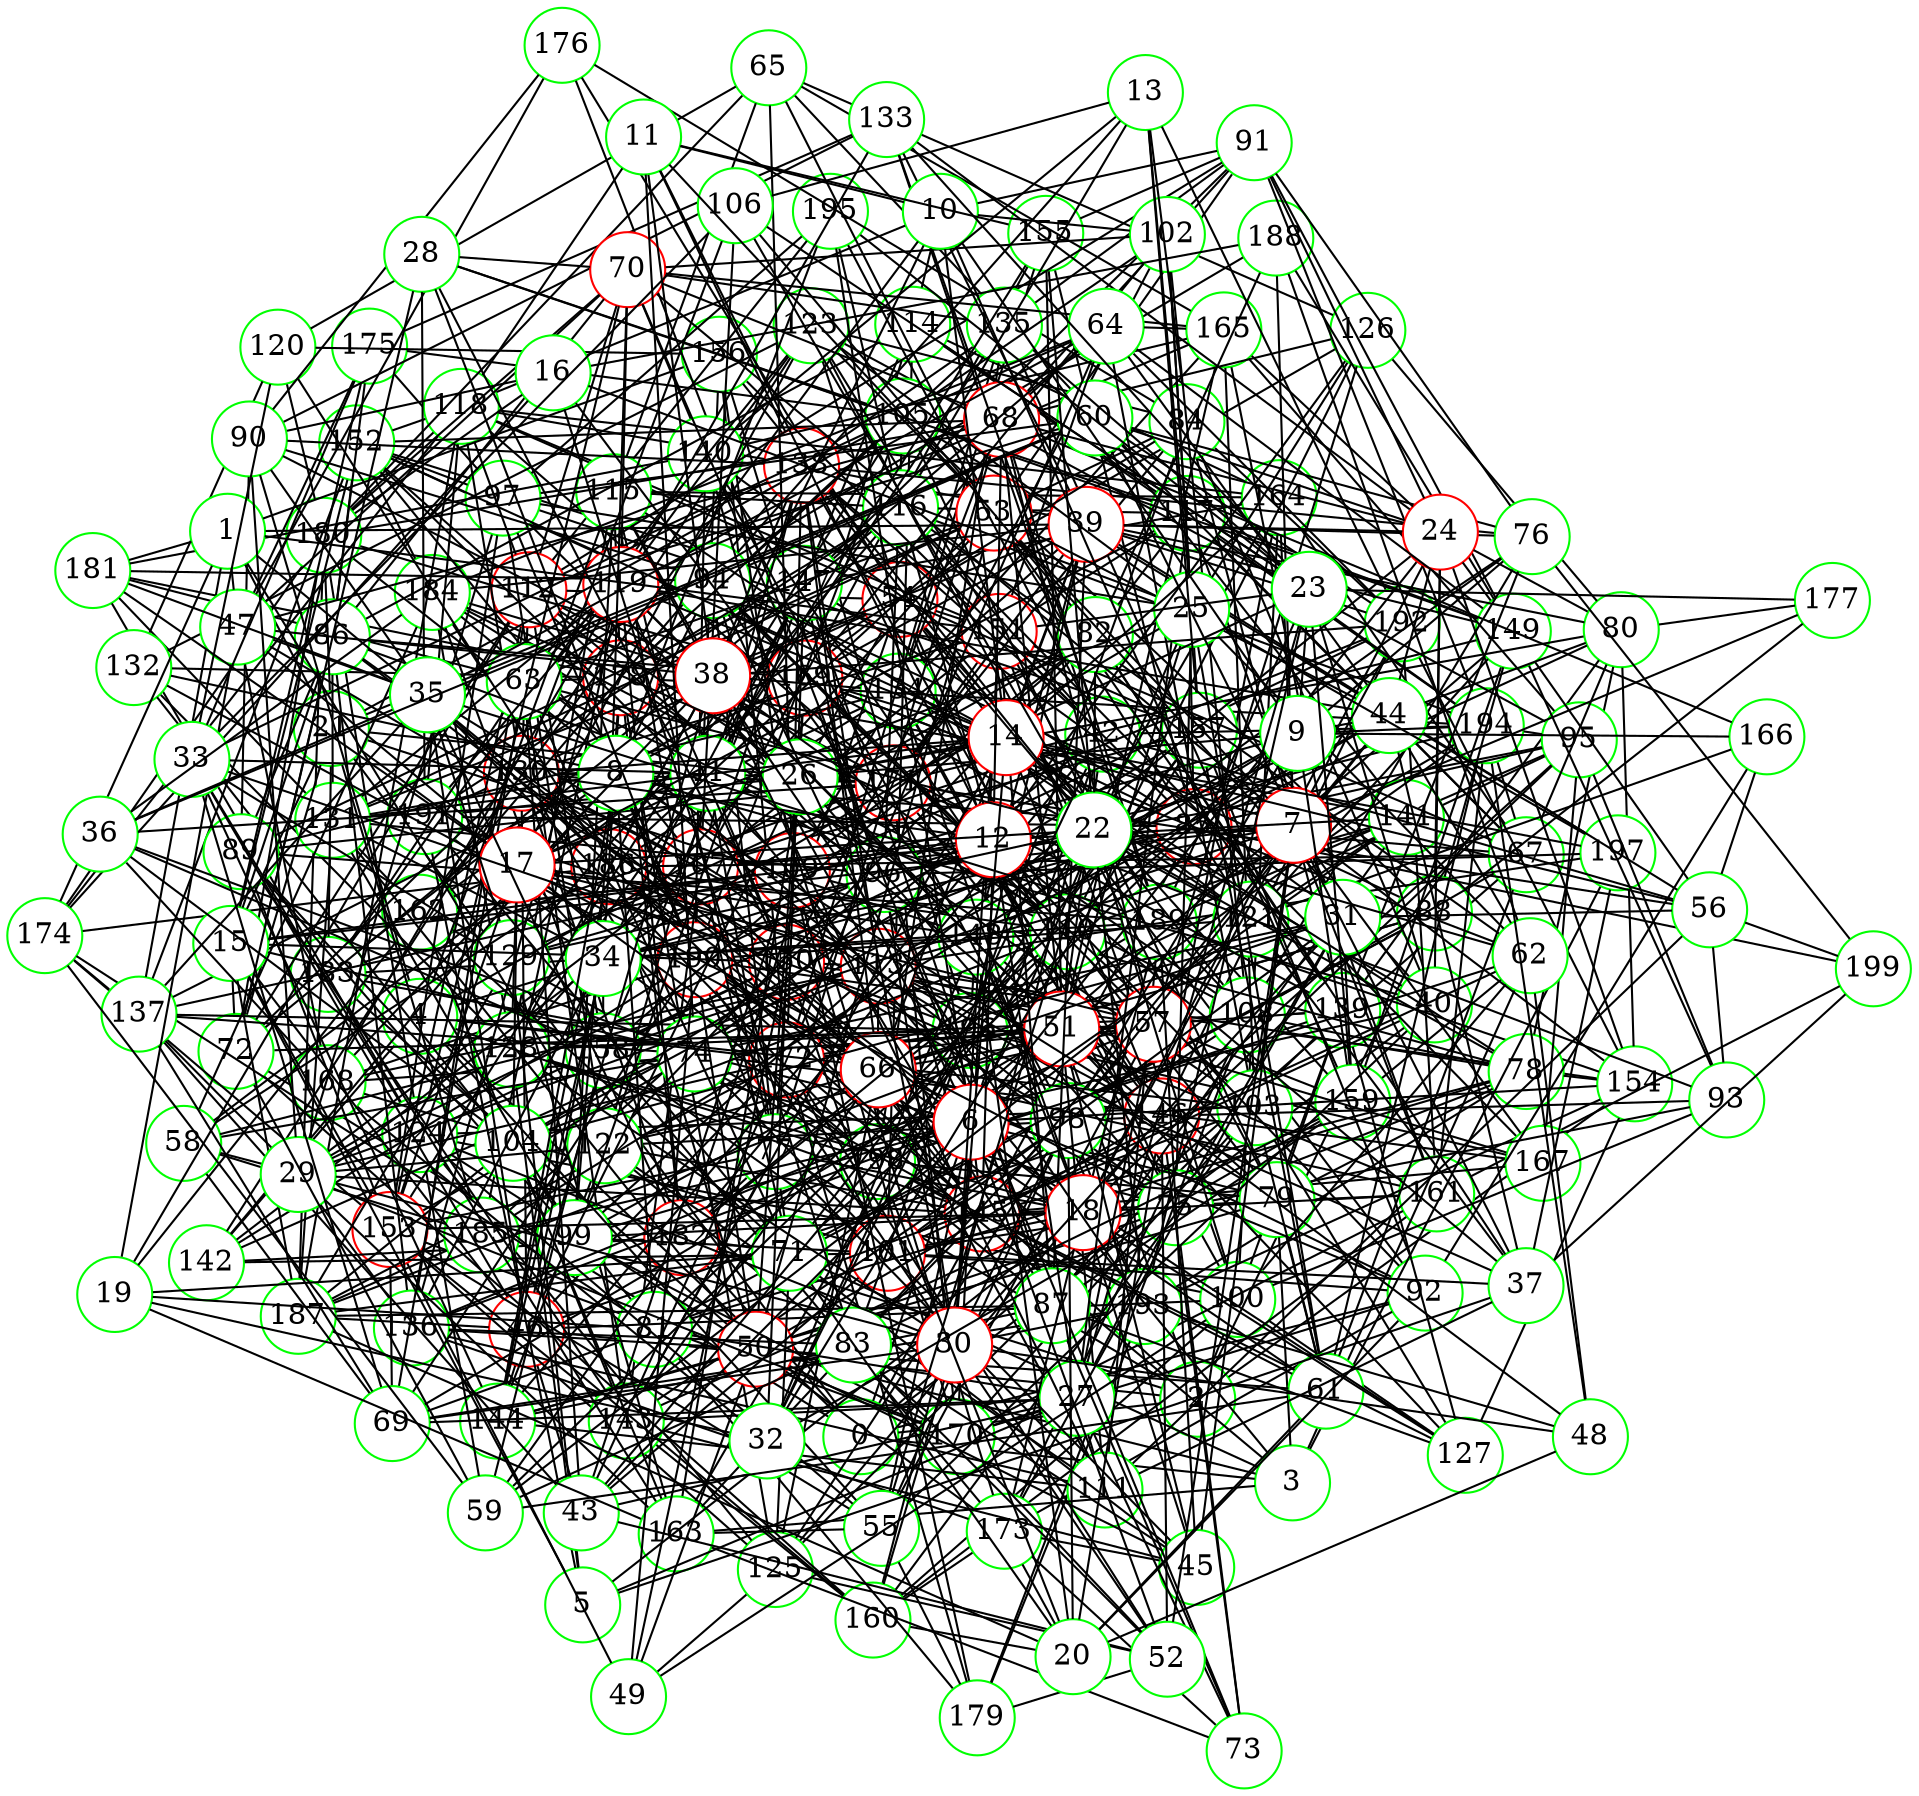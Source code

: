graph {
graph ["layout"="fdp"]
node ["style"="filled","fillcolor"="white","fixedsize"="true","shape"="circle"]
"0" ["color"="green"]
"2" ["color"="green"]
"100" ["color"="green"]
"160" ["color"="green"]
"161" ["color"="green"]
"192" ["color"="green"]
"194" ["color"="green"]
"196" ["color"="green"]
"199" ["color"="green"]
"170" ["color"="green"]
"171" ["color"="red"]
"183" ["color"="green"]
"173" ["color"="green"]
"164" ["color"="green"]
"134" ["color"="green"]
"162" ["color"="green"]
"193" ["color"="green"]
"181" ["color"="green"]
"165" ["color"="green"]
"152" ["color"="green"]
"178" ["color"="red"]
"182" ["color"="red"]
"198" ["color"="green"]
"184" ["color"="green"]
"186" ["color"="red"]
"155" ["color"="green"]
"139" ["color"="green"]
"168" ["color"="green"]
"190" ["color"="red"]
"151" ["color"="red"]
"189" ["color"="green"]
"124" ["color"="green"]
"180" ["color"="green"]
"187" ["color"="green"]
"150" ["color"="red"]
"154" ["color"="green"]
"158" ["color"="green"]
"153" ["color"="red"]
"174" ["color"="green"]
"125" ["color"="green"]
"146" ["color"="red"]
"159" ["color"="green"]
"127" ["color"="green"]
"145" ["color"="red"]
"167" ["color"="green"]
"156" ["color"="green"]
"172" ["color"="red"]
"179" ["color"="green"]
"54" ["color"="red"]
"75" ["color"="green"]
"101" ["color"="red"]
"108" ["color"="green"]
"128" ["color"="green"]
"132" ["color"="green"]
"142" ["color"="green"]
"114" ["color"="green"]
"117" ["color"="green"]
"149" ["color"="green"]
"188" ["color"="green"]
"169" ["color"="red"]
"107" ["color"="red"]
"130" ["color"="red"]
"138" ["color"="red"]
"143" ["color"="green"]
"157" ["color"="green"]
"78" ["color"="green"]
"80" ["color"="green"]
"177" ["color"="green"]
"85" ["color"="red"]
"147" ["color"="green"]
"148" ["color"="green"]
"95" ["color"="green"]
"96" ["color"="green"]
"97" ["color"="green"]
"195" ["color"="green"]
"122" ["color"="green"]
"144" ["color"="green"]
"175" ["color"="green"]
"131" ["color"="green"]
"197" ["color"="green"]
"105" ["color"="green"]
"112" ["color"="red"]
"136" ["color"="green"]
"118" ["color"="green"]
"191" ["color"="green"]
"176" ["color"="green"]
"185" ["color"="green"]
"123" ["color"="green"]
"126" ["color"="green"]
"81" ["color"="green"]
"103" ["color"="green"]
"88" ["color"="green"]
"94" ["color"="green"]
"110" ["color"="green"]
"141" ["color"="green"]
"113" ["color"="red"]
"115" ["color"="green"]
"116" ["color"="green"]
"129" ["color"="green"]
"163" ["color"="green"]
"121" ["color"="green"]
"166" ["color"="green"]
"109" ["color"="red"]
"137" ["color"="green"]
"79" ["color"="green"]
"93" ["color"="green"]
"58" ["color"="green"]
"69" ["color"="green"]
"74" ["color"="green"]
"92" ["color"="green"]
"98" ["color"="green"]
"140" ["color"="green"]
"77" ["color"="green"]
"111" ["color"="green"]
"46" ["color"="red"]
"3" ["color"="green"]
"50" ["color"="red"]
"53" ["color"="red"]
"65" ["color"="green"]
"120" ["color"="green"]
"84" ["color"="green"]
"91" ["color"="green"]
"135" ["color"="green"]
"63" ["color"="green"]
"71" ["color"="green"]
"119" ["color"="red"]
"133" ["color"="green"]
"61" ["color"="green"]
"67" ["color"="green"]
"41" ["color"="green"]
"86" ["color"="green"]
"89" ["color"="green"]
"99" ["color"="green"]
"104" ["color"="green"]
"90" ["color"="green"]
"62" ["color"="green"]
"4" ["color"="green"]
"82" ["color"="green"]
"106" ["color"="green"]
"55" ["color"="green"]
"57" ["color"="red"]
"66" ["color"="red"]
"68" ["color"="red"]
"70" ["color"="red"]
"102" ["color"="green"]
"21" ["color"="green"]
"72" ["color"="green"]
"26" ["color"="green"]
"60" ["color"="green"]
"76" ["color"="green"]
"40" ["color"="green"]
"42" ["color"="green"]
"51" ["color"="red"]
"56" ["color"="green"]
"1" ["color"="green"]
"39" ["color"="red"]
"87" ["color"="green"]
"47" ["color"="green"]
"5" ["color"="green"]
"18" ["color"="red"]
"45" ["color"="green"]
"83" ["color"="green"]
"24" ["color"="red"]
"44" ["color"="green"]
"64" ["color"="green"]
"37" ["color"="green"]
"27" ["color"="green"]
"73" ["color"="green"]
"43" ["color"="green"]
"52" ["color"="green"]
"15" ["color"="green"]
"6" ["color"="red"]
"25" ["color"="green"]
"34" ["color"="green"]
"30" ["color"="red"]
"48" ["color"="green"]
"31" ["color"="green"]
"7" ["color"="red"]
"8" ["color"="green"]
"9" ["color"="green"]
"23" ["color"="green"]
"10" ["color"="green"]
"38" ["color"="red"]
"11" ["color"="green"]
"12" ["color"="red"]
"29" ["color"="green"]
"14" ["color"="red"]
"13" ["color"="green"]
"16" ["color"="green"]
"17" ["color"="red"]
"22" ["color"="green"]
"19" ["color"="green"]
"32" ["color"="green"]
"20" ["color"="green"]
"28" ["color"="green"]
"33" ["color"="green"]
"35" ["color"="green"]
"36" ["color"="green"]
"49" ["color"="green"]
"59" ["color"="green"]
"0" -- "2"
"0" -- "3"
"0" -- "67"
"0" -- "4"
"0" -- "21"
"0" -- "85"
"0" -- "182"
"0" -- "40"
"0" -- "72"
"0" -- "42"
"0" -- "92"
"2" -- "100"
"2" -- "54"
"2" -- "182"
"2" -- "88"
"2" -- "154"
"2" -- "186"
"2" -- "77"
"2" -- "46"
"100" -- "160"
"100" -- "164"
"100" -- "134"
"100" -- "139"
"100" -- "151"
"100" -- "124"
"100" -- "127"
"160" -- "161"
"160" -- "173"
"161" -- "192"
"161" -- "194"
"161" -- "199"
"161" -- "170"
"194" -- "196"
"170" -- "171"
"171" -- "196"
"171" -- "183"
"164" -- "196"
"134" -- "162"
"134" -- "165"
"134" -- "152"
"134" -- "186"
"134" -- "155"
"162" -- "193"
"162" -- "181"
"152" -- "178"
"152" -- "184"
"178" -- "194"
"178" -- "181"
"178" -- "182"
"182" -- "198"
"184" -- "186"
"186" -- "193"
"139" -- "198"
"139" -- "168"
"168" -- "190"
"190" -- "192"
"151" -- "170"
"151" -- "171"
"151" -- "189"
"124" -- "180"
"124" -- "181"
"124" -- "150"
"124" -- "153"
"124" -- "125"
"124" -- "159"
"180" -- "187"
"150" -- "154"
"150" -- "158"
"154" -- "192"
"154" -- "193"
"154" -- "189"
"158" -- "184"
"158" -- "173"
"153" -- "160"
"153" -- "170"
"153" -- "174"
"174" -- "180"
"174" -- "186"
"125" -- "146"
"125" -- "178"
"125" -- "153"
"125" -- "139"
"146" -- "192"
"146" -- "164"
"146" -- "171"
"127" -- "145"
"127" -- "154"
"127" -- "139"
"145" -- "161"
"145" -- "167"
"145" -- "156"
"145" -- "190"
"167" -- "196"
"156" -- "172"
"156" -- "190"
"172" -- "196"
"172" -- "179"
"172" -- "183"
"172" -- "187"
"179" -- "193"
"54" -- "75"
"54" -- "112"
"54" -- "176"
"54" -- "182"
"54" -- "151"
"54" -- "58"
"54" -- "123"
"54" -- "92"
"54" -- "126"
"54" -- "159"
"54" -- "191"
"75" -- "101"
"75" -- "134"
"75" -- "107"
"75" -- "78"
"75" -- "93"
"75" -- "158"
"101" -- "168"
"101" -- "108"
"101" -- "172"
"101" -- "142"
"101" -- "114"
"101" -- "150"
"101" -- "158"
"108" -- "128"
"108" -- "179"
"108" -- "184"
"108" -- "156"
"108" -- "173"
"108" -- "189"
"128" -- "132"
"128" -- "198"
"128" -- "184"
"132" -- "178"
"142" -- "182"
"142" -- "190"
"114" -- "194"
"114" -- "164"
"114" -- "117"
"114" -- "169"
"114" -- "158"
"117" -- "161"
"117" -- "194"
"117" -- "149"
"117" -- "151"
"149" -- "171"
"149" -- "156"
"149" -- "188"
"149" -- "159"
"169" -- "180"
"107" -- "130"
"107" -- "138"
"107" -- "143"
"107" -- "145"
"107" -- "151"
"107" -- "152"
"107" -- "155"
"107" -- "157"
"130" -- "171"
"130" -- "142"
"130" -- "146"
"130" -- "182"
"130" -- "151"
"130" -- "186"
"138" -- "162"
"138" -- "171"
"138" -- "151"
"143" -- "162"
"157" -- "196"
"78" -- "80"
"78" -- "81"
"78" -- "113"
"78" -- "145"
"78" -- "193"
"78" -- "154"
"78" -- "108"
"78" -- "109"
"78" -- "79"
"80" -- "177"
"80" -- "85"
"80" -- "138"
"80" -- "154"
"80" -- "139"
"80" -- "126"
"85" -- "130"
"85" -- "162"
"85" -- "199"
"85" -- "169"
"85" -- "147"
"85" -- "148"
"85" -- "117"
"85" -- "151"
"85" -- "155"
"85" -- "190"
"85" -- "95"
"85" -- "191"
"147" -- "164"
"147" -- "152"
"147" -- "172"
"148" -- "193"
"148" -- "196"
"148" -- "183"
"95" -- "96"
"95" -- "146"
"95" -- "194"
"95" -- "196"
"95" -- "165"
"95" -- "167"
"95" -- "123"
"95" -- "189"
"96" -- "97"
"96" -- "194"
"96" -- "131"
"96" -- "197"
"96" -- "105"
"96" -- "176"
"96" -- "184"
"96" -- "185"
"97" -- "195"
"97" -- "152"
"97" -- "153"
"97" -- "122"
"97" -- "157"
"97" -- "190"
"97" -- "175"
"122" -- "144"
"122" -- "145"
"122" -- "146"
"122" -- "138"
"122" -- "170"
"144" -- "186"
"131" -- "187"
"105" -- "197"
"105" -- "175"
"105" -- "112"
"105" -- "178"
"105" -- "153"
"105" -- "190"
"112" -- "130"
"112" -- "195"
"112" -- "136"
"112" -- "171"
"112" -- "146"
"112" -- "118"
"112" -- "153"
"112" -- "158"
"136" -- "173"
"118" -- "130"
"118" -- "164"
"118" -- "138"
"118" -- "171"
"118" -- "174"
"118" -- "180"
"118" -- "151"
"118" -- "152"
"118" -- "187"
"118" -- "157"
"118" -- "191"
"191" -- "198"
"185" -- "187"
"123" -- "130"
"123" -- "132"
"123" -- "151"
"81" -- "179"
"81" -- "132"
"81" -- "182"
"81" -- "103"
"81" -- "88"
"81" -- "110"
"81" -- "174"
"103" -- "160"
"103" -- "178"
"103" -- "165"
"103" -- "169"
"103" -- "170"
"103" -- "127"
"88" -- "177"
"88" -- "149"
"88" -- "105"
"88" -- "122"
"88" -- "94"
"94" -- "169"
"94" -- "173"
"94" -- "110"
"94" -- "181"
"110" -- "138"
"110" -- "171"
"110" -- "141"
"110" -- "182"
"110" -- "186"
"110" -- "126"
"141" -- "178"
"113" -- "161"
"113" -- "197"
"113" -- "198"
"113" -- "167"
"113" -- "168"
"113" -- "138"
"113" -- "141"
"113" -- "142"
"113" -- "115"
"113" -- "150"
"113" -- "184"
"113" -- "191"
"115" -- "128"
"115" -- "178"
"115" -- "116"
"115" -- "164"
"115" -- "121"
"115" -- "190"
"116" -- "129"
"116" -- "194"
"116" -- "195"
"116" -- "167"
"116" -- "178"
"116" -- "117"
"116" -- "191"
"129" -- "163"
"129" -- "187"
"163" -- "196"
"163" -- "183"
"121" -- "163"
"121" -- "149"
"121" -- "166"
"121" -- "169"
"121" -- "141"
"121" -- "190"
"109" -- "192"
"109" -- "162"
"109" -- "134"
"109" -- "137"
"109" -- "138"
"109" -- "170"
"109" -- "179"
"109" -- "152"
"109" -- "156"
"137" -- "196"
"137" -- "152"
"137" -- "169"
"137" -- "174"
"79" -- "144"
"79" -- "113"
"79" -- "148"
"79" -- "198"
"79" -- "105"
"79" -- "123"
"79" -- "139"
"79" -- "110"
"93" -- "146"
"93" -- "100"
"93" -- "149"
"93" -- "171"
"93" -- "95"
"58" -- "113"
"58" -- "69"
"58" -- "184"
"58" -- "185"
"58" -- "74"
"58" -- "186"
"69" -- "81"
"69" -- "193"
"69" -- "137"
"69" -- "153"
"69" -- "190"
"74" -- "130"
"74" -- "167"
"74" -- "137"
"74" -- "79"
"74" -- "145"
"74" -- "153"
"92" -- "98"
"92" -- "101"
"92" -- "166"
"92" -- "170"
"92" -- "157"
"92" -- "173"
"98" -- "193"
"98" -- "180"
"98" -- "140"
"98" -- "125"
"98" -- "143"
"140" -- "146"
"140" -- "165"
"140" -- "181"
"140" -- "183"
"140" -- "190"
"77" -- "169"
"77" -- "111"
"77" -- "143"
"77" -- "115"
"77" -- "182"
"77" -- "153"
"77" -- "94"
"77" -- "190"
"111" -- "144"
"111" -- "136"
"111" -- "122"
"111" -- "189"
"46" -- "160"
"46" -- "130"
"46" -- "100"
"46" -- "172"
"46" -- "144"
"46" -- "146"
"46" -- "187"
"3" -- "50"
"3" -- "163"
"3" -- "197"
"3" -- "71"
"3" -- "41"
"3" -- "172"
"3" -- "62"
"3" -- "79"
"50" -- "131"
"50" -- "136"
"50" -- "169"
"50" -- "75"
"50" -- "173"
"50" -- "144"
"50" -- "146"
"50" -- "53"
"50" -- "183"
"50" -- "186"
"50" -- "124"
"50" -- "61"
"50" -- "190"
"53" -- "128"
"53" -- "65"
"53" -- "131"
"53" -- "139"
"53" -- "178"
"53" -- "84"
"53" -- "121"
"53" -- "186"
"53" -- "91"
"53" -- "123"
"53" -- "63"
"65" -- "115"
"65" -- "180"
"65" -- "117"
"65" -- "165"
"65" -- "120"
"65" -- "109"
"65" -- "126"
"120" -- "132"
"120" -- "180"
"120" -- "186"
"120" -- "156"
"84" -- "176"
"84" -- "192"
"84" -- "123"
"84" -- "139"
"84" -- "171"
"91" -- "112"
"91" -- "194"
"91" -- "147"
"91" -- "149"
"91" -- "135"
"91" -- "155"
"135" -- "178"
"135" -- "198"
"135" -- "138"
"135" -- "172"
"135" -- "159"
"63" -- "69"
"63" -- "71"
"63" -- "110"
"63" -- "143"
"63" -- "178"
"63" -- "181"
"63" -- "119"
"63" -- "183"
"63" -- "123"
"63" -- "188"
"71" -- "162"
"71" -- "107"
"71" -- "77"
"71" -- "149"
"71" -- "182"
"71" -- "88"
"71" -- "187"
"71" -- "125"
"71" -- "157"
"71" -- "191"
"119" -- "131"
"119" -- "133"
"119" -- "165"
"119" -- "136"
"119" -- "168"
"119" -- "148"
"119" -- "150"
"119" -- "182"
"119" -- "185"
"119" -- "123"
"119" -- "191"
"133" -- "189"
"133" -- "175"
"61" -- "194"
"61" -- "67"
"61" -- "198"
"61" -- "103"
"61" -- "157"
"61" -- "190"
"61" -- "79"
"67" -- "80"
"67" -- "194"
"67" -- "164"
"67" -- "85"
"67" -- "117"
"67" -- "151"
"67" -- "186"
"67" -- "108"
"41" -- "128"
"41" -- "130"
"41" -- "147"
"41" -- "86"
"41" -- "150"
"41" -- "135"
"41" -- "155"
"41" -- "171"
"41" -- "77"
"86" -- "131"
"86" -- "136"
"86" -- "169"
"86" -- "175"
"86" -- "114"
"86" -- "150"
"86" -- "152"
"86" -- "89"
"89" -- "99"
"89" -- "147"
"89" -- "134"
"89" -- "104"
"89" -- "153"
"89" -- "90"
"89" -- "171"
"89" -- "189"
"89" -- "143"
"99" -- "113"
"99" -- "161"
"99" -- "178"
"99" -- "115"
"99" -- "131"
"99" -- "147"
"99" -- "101"
"99" -- "104"
"99" -- "170"
"104" -- "163"
"104" -- "187"
"104" -- "157"
"104" -- "110"
"90" -- "176"
"90" -- "133"
"90" -- "138"
"90" -- "94"
"62" -- "100"
"62" -- "116"
"62" -- "101"
"62" -- "198"
"62" -- "169"
"62" -- "188"
"62" -- "159"
"4" -- "96"
"4" -- "145"
"4" -- "82"
"4" -- "115"
"4" -- "55"
"4" -- "103"
"4" -- "90"
"4" -- "172"
"4" -- "142"
"82" -- "117"
"82" -- "106"
"82" -- "122"
"82" -- "139"
"82" -- "188"
"82" -- "109"
"82" -- "158"
"106" -- "130"
"106" -- "107"
"55" -- "98"
"55" -- "163"
"55" -- "179"
"55" -- "57"
"55" -- "153"
"55" -- "124"
"57" -- "66"
"57" -- "68"
"57" -- "136"
"57" -- "74"
"57" -- "139"
"57" -- "172"
"57" -- "122"
"57" -- "94"
"57" -- "126"
"57" -- "190"
"57" -- "159"
"66" -- "161"
"66" -- "99"
"66" -- "132"
"66" -- "138"
"66" -- "111"
"66" -- "143"
"66" -- "145"
"66" -- "150"
"66" -- "88"
"66" -- "186"
"66" -- "92"
"66" -- "125"
"66" -- "190"
"66" -- "127"
"68" -- "70"
"68" -- "134"
"68" -- "166"
"68" -- "77"
"68" -- "180"
"68" -- "152"
"68" -- "91"
"68" -- "189"
"68" -- "126"
"70" -- "165"
"70" -- "102"
"70" -- "135"
"70" -- "169"
"70" -- "140"
"70" -- "112"
"70" -- "180"
"70" -- "86"
"70" -- "119"
"70" -- "186"
"70" -- "124"
"102" -- "150"
"102" -- "105"
"102" -- "169"
"102" -- "108"
"102" -- "157"
"21" -- "148"
"21" -- "180"
"21" -- "183"
"21" -- "72"
"21" -- "105"
"21" -- "185"
"21" -- "26"
"21" -- "60"
"72" -- "112"
"72" -- "160"
"72" -- "130"
"72" -- "116"
"72" -- "180"
"72" -- "196"
"72" -- "86"
"26" -- "80"
"26" -- "112"
"26" -- "82"
"26" -- "163"
"26" -- "54"
"26" -- "75"
"26" -- "140"
"26" -- "46"
"26" -- "191"
"60" -- "112"
"60" -- "192"
"60" -- "97"
"60" -- "67"
"60" -- "76"
"60" -- "141"
"60" -- "94"
"76" -- "192"
"76" -- "148"
"76" -- "199"
"76" -- "138"
"76" -- "91"
"76" -- "139"
"76" -- "108"
"76" -- "110"
"40" -- "145"
"40" -- "84"
"40" -- "53"
"40" -- "134"
"40" -- "55"
"40" -- "77"
"42" -- "160"
"42" -- "194"
"42" -- "195"
"42" -- "133"
"42" -- "74"
"42" -- "138"
"42" -- "107"
"42" -- "51"
"42" -- "116"
"42" -- "182"
"42" -- "56"
"42" -- "156"
"51" -- "128"
"51" -- "194"
"51" -- "68"
"51" -- "69"
"51" -- "165"
"51" -- "111"
"51" -- "119"
"51" -- "57"
"51" -- "155"
"51" -- "187"
"51" -- "127"
"56" -- "149"
"56" -- "166"
"56" -- "199"
"56" -- "171"
"56" -- "93"
"56" -- "111"
"1" -- "66"
"1" -- "21"
"1" -- "181"
"1" -- "39"
"1" -- "151"
"1" -- "137"
"1" -- "122"
"1" -- "156"
"1" -- "174"
"1" -- "47"
"39" -- "192"
"39" -- "66"
"39" -- "131"
"39" -- "196"
"39" -- "133"
"39" -- "134"
"39" -- "169"
"39" -- "171"
"39" -- "76"
"39" -- "148"
"39" -- "149"
"39" -- "87"
"39" -- "56"
"39" -- "184"
"87" -- "144"
"87" -- "147"
"87" -- "198"
"87" -- "151"
"87" -- "169"
"87" -- "187"
"87" -- "109"
"87" -- "141"
"87" -- "127"
"87" -- "159"
"47" -- "176"
"47" -- "98"
"47" -- "68"
"47" -- "70"
"47" -- "198"
"47" -- "168"
"47" -- "175"
"5" -- "128"
"5" -- "129"
"5" -- "18"
"5" -- "37"
"5" -- "27"
"5" -- "15"
"5" -- "191"
"18" -- "128"
"18" -- "101"
"18" -- "134"
"18" -- "45"
"18" -- "77"
"18" -- "173"
"18" -- "143"
"18" -- "145"
"18" -- "148"
"18" -- "86"
"18" -- "24"
"18" -- "153"
"18" -- "189"
"18" -- "95"
"18" -- "127"
"45" -- "50"
"45" -- "51"
"45" -- "83"
"45" -- "71"
"45" -- "74"
"45" -- "173"
"45" -- "189"
"45" -- "143"
"83" -- "145"
"83" -- "84"
"83" -- "136"
"83" -- "159"
"24" -- "68"
"24" -- "133"
"24" -- "165"
"24" -- "39"
"24" -- "40"
"24" -- "44"
"24" -- "172"
"24" -- "80"
"24" -- "149"
"24" -- "88"
"24" -- "154"
"24" -- "91"
"24" -- "60"
"44" -- "64"
"44" -- "98"
"44" -- "80"
"44" -- "145"
"44" -- "148"
"44" -- "53"
"44" -- "85"
"44" -- "150"
"44" -- "119"
"44" -- "62"
"64" -- "192"
"64" -- "147"
"64" -- "68"
"64" -- "149"
"64" -- "165"
"64" -- "103"
"64" -- "151"
"64" -- "184"
"64" -- "105"
"64" -- "172"
"37" -- "82"
"37" -- "101"
"37" -- "197"
"37" -- "150"
"37" -- "199"
"37" -- "121"
"37" -- "44"
"37" -- "111"
"27" -- "69"
"27" -- "73"
"27" -- "170"
"27" -- "43"
"27" -- "75"
"27" -- "111"
"27" -- "143"
"27" -- "81"
"27" -- "117"
"27" -- "57"
"73" -- "96"
"73" -- "146"
"73" -- "163"
"73" -- "87"
"73" -- "75"
"73" -- "173"
"43" -- "51"
"43" -- "52"
"43" -- "101"
"43" -- "137"
"43" -- "172"
"43" -- "109"
"43" -- "46"
"43" -- "110"
"43" -- "63"
"52" -- "146"
"52" -- "83"
"52" -- "179"
"52" -- "170"
"52" -- "172"
"52" -- "125"
"15" -- "72"
"15" -- "74"
"15" -- "109"
"15" -- "46"
"15" -- "175"
"15" -- "21"
"15" -- "86"
"15" -- "150"
"15" -- "152"
"15" -- "153"
"15" -- "187"
"6" -- "130"
"6" -- "99"
"6" -- "195"
"6" -- "101"
"6" -- "136"
"6" -- "141"
"6" -- "145"
"6" -- "52"
"6" -- "55"
"6" -- "24"
"6" -- "25"
"6" -- "185"
"6" -- "154"
"6" -- "30"
"6" -- "94"
"25" -- "97"
"25" -- "34"
"25" -- "197"
"25" -- "102"
"25" -- "75"
"25" -- "51"
"25" -- "123"
"25" -- "61"
"25" -- "62"
"25" -- "126"
"34" -- "131"
"34" -- "136"
"34" -- "107"
"34" -- "46"
"34" -- "142"
"34" -- "144"
"34" -- "178"
"34" -- "147"
"34" -- "85"
"34" -- "189"
"34" -- "158"
"30" -- "96"
"30" -- "128"
"30" -- "160"
"30" -- "193"
"30" -- "98"
"30" -- "69"
"30" -- "48"
"30" -- "147"
"30" -- "52"
"30" -- "151"
"30" -- "58"
"30" -- "124"
"30" -- "190"
"30" -- "31"
"48" -- "193"
"48" -- "146"
"48" -- "194"
"48" -- "62"
"31" -- "66"
"31" -- "101"
"31" -- "165"
"31" -- "56"
"31" -- "104"
"31" -- "74"
"31" -- "75"
"31" -- "60"
"31" -- "140"
"31" -- "173"
"31" -- "159"
"7" -- "192"
"7" -- "161"
"7" -- "34"
"7" -- "164"
"7" -- "37"
"7" -- "70"
"7" -- "103"
"7" -- "167"
"7" -- "169"
"7" -- "107"
"7" -- "45"
"7" -- "15"
"7" -- "177"
"7" -- "18"
"7" -- "52"
"7" -- "53"
"7" -- "154"
"7" -- "188"
"7" -- "158"
"8" -- "144"
"8" -- "81"
"8" -- "146"
"8" -- "162"
"8" -- "131"
"8" -- "195"
"8" -- "84"
"8" -- "132"
"8" -- "40"
"8" -- "94"
"8" -- "142"
"8" -- "190"
"9" -- "113"
"9" -- "129"
"9" -- "98"
"9" -- "194"
"9" -- "166"
"9" -- "182"
"9" -- "23"
"9" -- "185"
"9" -- "10"
"9" -- "26"
"9" -- "44"
"9" -- "159"
"23" -- "129"
"23" -- "193"
"23" -- "195"
"23" -- "133"
"23" -- "135"
"23" -- "40"
"23" -- "106"
"23" -- "177"
"23" -- "114"
"23" -- "151"
"23" -- "27"
"23" -- "189"
"23" -- "159"
"10" -- "114"
"10" -- "162"
"10" -- "38"
"10" -- "102"
"10" -- "118"
"10" -- "121"
"10" -- "11"
"10" -- "91"
"10" -- "14"
"38" -- "128"
"38" -- "192"
"38" -- "193"
"38" -- "134"
"38" -- "168"
"38" -- "138"
"38" -- "139"
"38" -- "46"
"38" -- "110"
"38" -- "47"
"38" -- "111"
"38" -- "51"
"38" -- "115"
"38" -- "54"
"38" -- "183"
"38" -- "184"
"38" -- "90"
"38" -- "186"
"11" -- "53"
"11" -- "38"
"11" -- "118"
"11" -- "74"
"11" -- "138"
"11" -- "155"
"11" -- "12"
"12" -- "96"
"12" -- "130"
"12" -- "68"
"12" -- "37"
"12" -- "107"
"12" -- "108"
"12" -- "109"
"12" -- "141"
"12" -- "144"
"12" -- "145"
"12" -- "146"
"12" -- "116"
"12" -- "184"
"12" -- "27"
"12" -- "92"
"12" -- "29"
"12" -- "126"
"29" -- "128"
"29" -- "97"
"29" -- "163"
"29" -- "136"
"29" -- "137"
"29" -- "170"
"29" -- "107"
"29" -- "172"
"29" -- "113"
"29" -- "145"
"29" -- "90"
"29" -- "122"
"14" -- "130"
"14" -- "131"
"14" -- "164"
"14" -- "197"
"14" -- "39"
"14" -- "78"
"14" -- "143"
"14" -- "146"
"14" -- "85"
"14" -- "119"
"14" -- "56"
"14" -- "152"
"14" -- "121"
"14" -- "26"
"14" -- "30"
"14" -- "94"
"13" -- "192"
"13" -- "84"
"13" -- "116"
"13" -- "25"
"13" -- "106"
"13" -- "140"
"13" -- "157"
"13" -- "94"
"16" -- "83"
"16" -- "148"
"16" -- "180"
"16" -- "25"
"16" -- "90"
"16" -- "188"
"16" -- "174"
"17" -- "128"
"17" -- "34"
"17" -- "196"
"17" -- "104"
"17" -- "75"
"17" -- "172"
"17" -- "148"
"17" -- "21"
"17" -- "117"
"17" -- "181"
"17" -- "22"
"17" -- "25"
"17" -- "57"
"17" -- "153"
"17" -- "123"
"22" -- "129"
"22" -- "193"
"22" -- "100"
"22" -- "104"
"22" -- "106"
"22" -- "138"
"22" -- "78"
"22" -- "82"
"22" -- "54"
"22" -- "55"
"22" -- "155"
"22" -- "62"
"22" -- "63"
"19" -- "32"
"19" -- "112"
"19" -- "81"
"19" -- "162"
"19" -- "163"
"19" -- "71"
"19" -- "47"
"32" -- "148"
"32" -- "196"
"32" -- "150"
"32" -- "168"
"32" -- "42"
"32" -- "157"
"32" -- "159"
"20" -- "48"
"20" -- "160"
"20" -- "98"
"20" -- "146"
"20" -- "148"
"20" -- "198"
"20" -- "71"
"20" -- "187"
"20" -- "92"
"20" -- "61"
"20" -- "173"
"28" -- "117"
"28" -- "70"
"28" -- "150"
"28" -- "72"
"28" -- "105"
"28" -- "190"
"28" -- "191"
"33" -- "144"
"33" -- "129"
"33" -- "69"
"33" -- "150"
"33" -- "120"
"33" -- "41"
"33" -- "106"
"33" -- "138"
"33" -- "124"
"33" -- "46"
"33" -- "175"
"35" -- "64"
"35" -- "129"
"35" -- "36"
"35" -- "196"
"35" -- "198"
"35" -- "137"
"35" -- "46"
"35" -- "47"
"35" -- "145"
"35" -- "181"
"35" -- "182"
"35" -- "90"
"35" -- "60"
"35" -- "189"
"36" -- "104"
"36" -- "168"
"36" -- "184"
"36" -- "74"
"36" -- "171"
"36" -- "94"
"36" -- "158"
"49" -- "50"
"49" -- "100"
"49" -- "150"
"49" -- "153"
"49" -- "125"
"49" -- "190"
"59" -- "83"
"59" -- "85"
"59" -- "182"
"59" -- "72"
"59" -- "121"
"59" -- "124"
"59" -- "61"
"59" -- "158"
"59" -- "174"
}